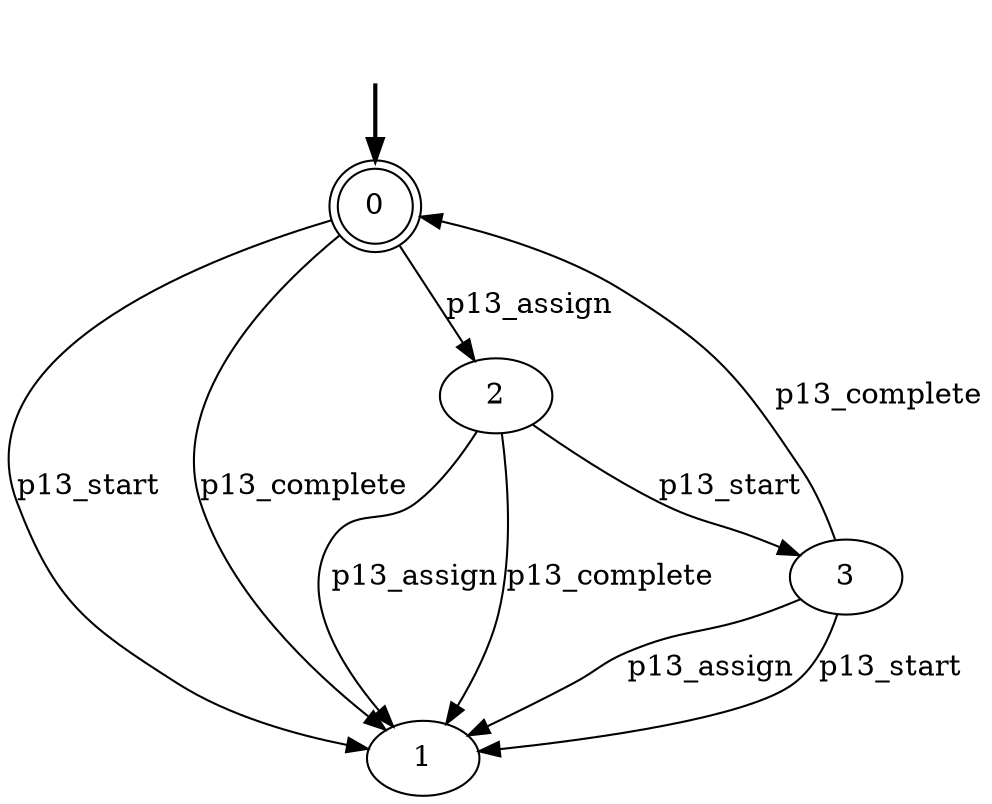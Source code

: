 digraph {
	fake0 [style=invisible]
	0 [root=true] [shape=doublecircle]
	1
	2
	3
	fake0 -> 0 [style=bold]
	2 -> 1 [label=p13_assign]
	2 -> 3 [label=p13_start]
	2 -> 1 [label=p13_complete]
	3 -> 1 [label=p13_assign]
	3 -> 1 [label=p13_start]
	3 -> 0 [label=p13_complete]
	0 -> 2 [label=p13_assign]
	0 -> 1 [label=p13_start]
	0 -> 1 [label=p13_complete]
}